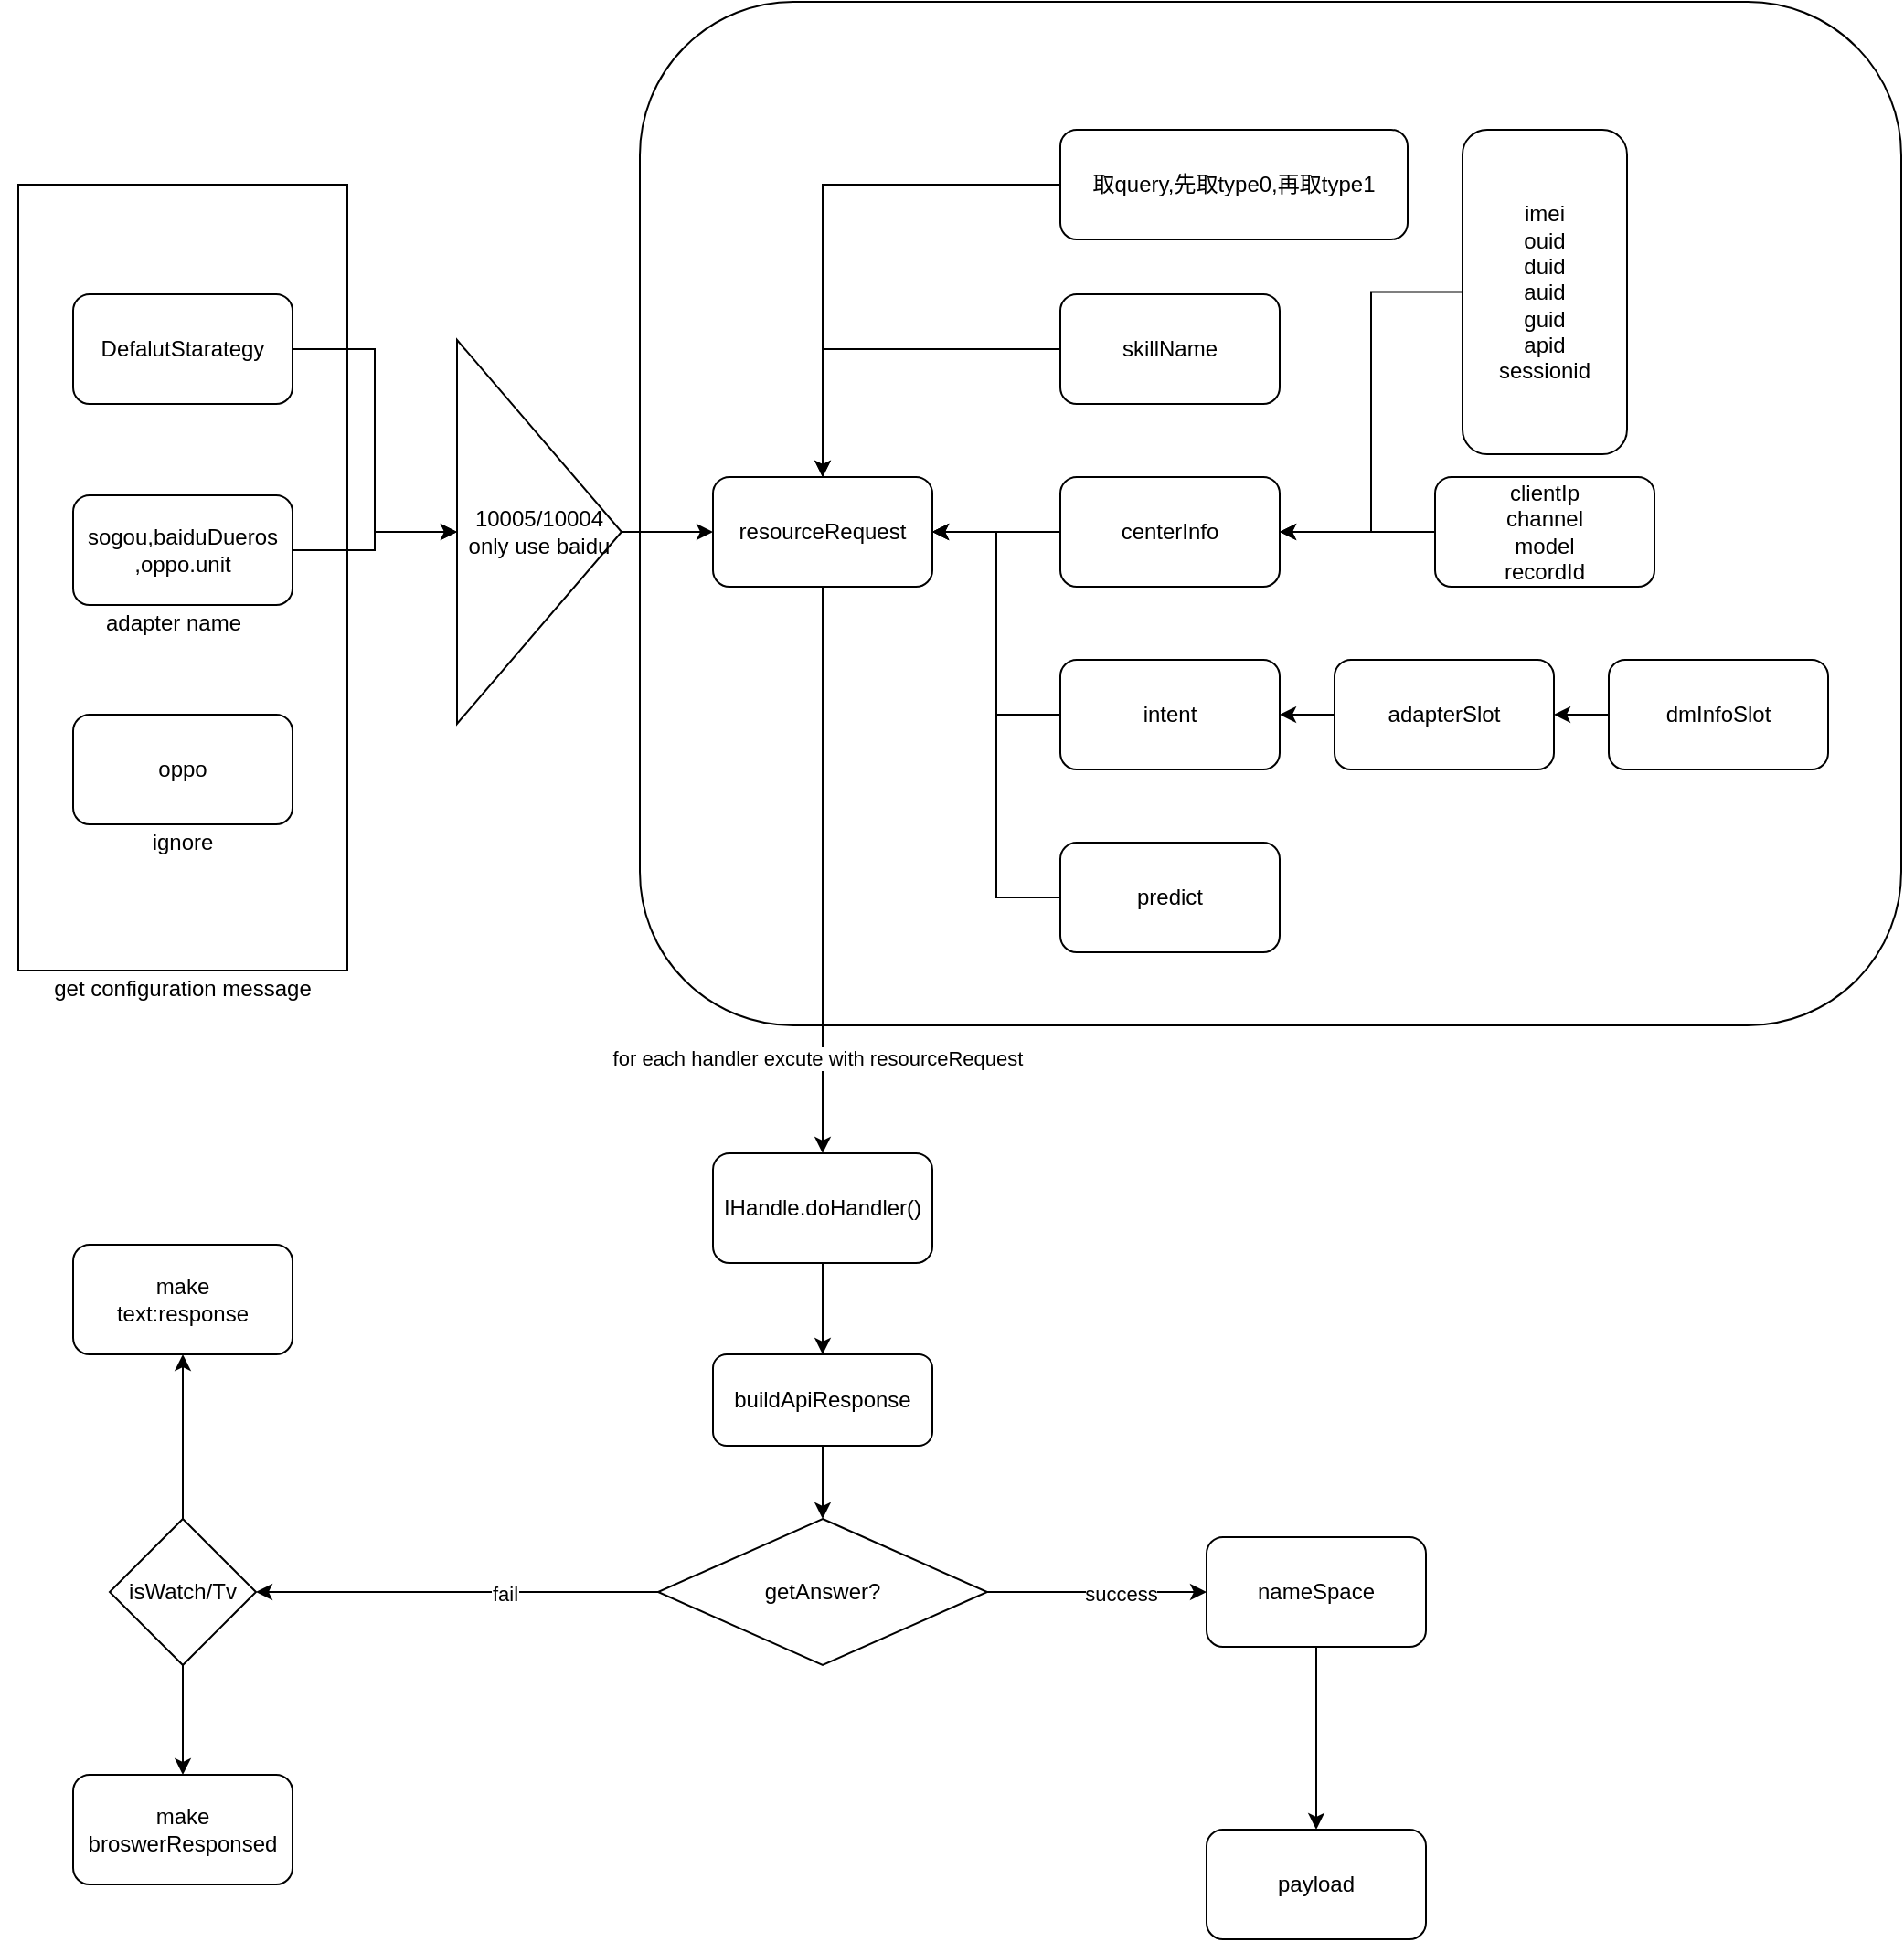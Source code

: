 <mxfile version="13.8.6" type="github">
  <diagram id="AguVP6VKp9LwW5Q4o2Dj" name="第 1 页">
    <mxGraphModel dx="1422" dy="794" grid="1" gridSize="10" guides="1" tooltips="1" connect="1" arrows="1" fold="1" page="1" pageScale="1" pageWidth="1169" pageHeight="1654" math="0" shadow="0">
      <root>
        <mxCell id="0" />
        <mxCell id="1" parent="0" />
        <mxCell id="RiOTLJ6h90dyON3OEsA4-8" value="" style="rounded=1;whiteSpace=wrap;html=1;" vertex="1" parent="1">
          <mxGeometry x="390" y="20" width="690" height="560" as="geometry" />
        </mxCell>
        <mxCell id="RiOTLJ6h90dyON3OEsA4-6" value="" style="rounded=0;whiteSpace=wrap;html=1;" vertex="1" parent="1">
          <mxGeometry x="50" y="120" width="180" height="430" as="geometry" />
        </mxCell>
        <mxCell id="RiOTLJ6h90dyON3OEsA4-31" style="edgeStyle=orthogonalEdgeStyle;rounded=0;orthogonalLoop=1;jettySize=auto;html=1;entryX=0;entryY=0.5;entryDx=0;entryDy=0;" edge="1" parent="1" source="RiOTLJ6h90dyON3OEsA4-1" target="RiOTLJ6h90dyON3OEsA4-35">
          <mxGeometry relative="1" as="geometry" />
        </mxCell>
        <mxCell id="RiOTLJ6h90dyON3OEsA4-1" value="DefalutStarategy" style="rounded=1;whiteSpace=wrap;html=1;" vertex="1" parent="1">
          <mxGeometry x="80" y="180" width="120" height="60" as="geometry" />
        </mxCell>
        <mxCell id="RiOTLJ6h90dyON3OEsA4-34" style="edgeStyle=orthogonalEdgeStyle;rounded=0;orthogonalLoop=1;jettySize=auto;html=1;entryX=0;entryY=0.5;entryDx=0;entryDy=0;" edge="1" parent="1" source="RiOTLJ6h90dyON3OEsA4-2" target="RiOTLJ6h90dyON3OEsA4-35">
          <mxGeometry relative="1" as="geometry" />
        </mxCell>
        <mxCell id="RiOTLJ6h90dyON3OEsA4-2" value="sogou,baiduDueros&lt;br&gt;,oppo.unit" style="rounded=1;whiteSpace=wrap;html=1;" vertex="1" parent="1">
          <mxGeometry x="80" y="290" width="120" height="60" as="geometry" />
        </mxCell>
        <mxCell id="RiOTLJ6h90dyON3OEsA4-3" value="oppo" style="rounded=1;whiteSpace=wrap;html=1;" vertex="1" parent="1">
          <mxGeometry x="80" y="410" width="120" height="60" as="geometry" />
        </mxCell>
        <mxCell id="RiOTLJ6h90dyON3OEsA4-4" value="ignore" style="text;html=1;strokeColor=none;fillColor=none;align=center;verticalAlign=middle;whiteSpace=wrap;rounded=0;" vertex="1" parent="1">
          <mxGeometry x="120" y="470" width="40" height="20" as="geometry" />
        </mxCell>
        <mxCell id="RiOTLJ6h90dyON3OEsA4-5" value="adapter name" style="text;html=1;strokeColor=none;fillColor=none;align=center;verticalAlign=middle;whiteSpace=wrap;rounded=0;" vertex="1" parent="1">
          <mxGeometry x="90" y="350" width="90" height="20" as="geometry" />
        </mxCell>
        <mxCell id="RiOTLJ6h90dyON3OEsA4-7" value="get configuration message" style="text;html=1;strokeColor=none;fillColor=none;align=center;verticalAlign=middle;whiteSpace=wrap;rounded=0;" vertex="1" parent="1">
          <mxGeometry x="40" y="550" width="200" height="20" as="geometry" />
        </mxCell>
        <mxCell id="RiOTLJ6h90dyON3OEsA4-13" style="edgeStyle=orthogonalEdgeStyle;rounded=0;orthogonalLoop=1;jettySize=auto;html=1;" edge="1" parent="1" source="RiOTLJ6h90dyON3OEsA4-10" target="RiOTLJ6h90dyON3OEsA4-11">
          <mxGeometry relative="1" as="geometry" />
        </mxCell>
        <mxCell id="RiOTLJ6h90dyON3OEsA4-10" value="取query,先取type0,再取type1" style="rounded=1;whiteSpace=wrap;html=1;" vertex="1" parent="1">
          <mxGeometry x="620" y="90" width="190" height="60" as="geometry" />
        </mxCell>
        <mxCell id="RiOTLJ6h90dyON3OEsA4-38" style="edgeStyle=orthogonalEdgeStyle;rounded=0;orthogonalLoop=1;jettySize=auto;html=1;entryX=0.5;entryY=0;entryDx=0;entryDy=0;" edge="1" parent="1" source="RiOTLJ6h90dyON3OEsA4-11" target="RiOTLJ6h90dyON3OEsA4-37">
          <mxGeometry relative="1" as="geometry" />
        </mxCell>
        <mxCell id="RiOTLJ6h90dyON3OEsA4-39" value="for each handler excute with resourceRequest" style="edgeLabel;html=1;align=center;verticalAlign=middle;resizable=0;points=[];" vertex="1" connectable="0" parent="RiOTLJ6h90dyON3OEsA4-38">
          <mxGeometry x="0.664" y="-3" relative="1" as="geometry">
            <mxPoint as="offset" />
          </mxGeometry>
        </mxCell>
        <mxCell id="RiOTLJ6h90dyON3OEsA4-11" value="resourceRequest" style="rounded=1;whiteSpace=wrap;html=1;" vertex="1" parent="1">
          <mxGeometry x="430" y="280" width="120" height="60" as="geometry" />
        </mxCell>
        <mxCell id="RiOTLJ6h90dyON3OEsA4-18" style="edgeStyle=orthogonalEdgeStyle;rounded=0;orthogonalLoop=1;jettySize=auto;html=1;entryX=1;entryY=0.5;entryDx=0;entryDy=0;" edge="1" parent="1" source="RiOTLJ6h90dyON3OEsA4-14" target="RiOTLJ6h90dyON3OEsA4-17">
          <mxGeometry relative="1" as="geometry" />
        </mxCell>
        <mxCell id="RiOTLJ6h90dyON3OEsA4-14" value="imei&lt;br&gt;ouid&lt;br&gt;duid&lt;br&gt;auid&lt;br&gt;guid&lt;br&gt;apid&lt;br&gt;sessionid" style="rounded=1;whiteSpace=wrap;html=1;" vertex="1" parent="1">
          <mxGeometry x="840" y="90" width="90" height="177.5" as="geometry" />
        </mxCell>
        <mxCell id="RiOTLJ6h90dyON3OEsA4-19" style="edgeStyle=orthogonalEdgeStyle;rounded=0;orthogonalLoop=1;jettySize=auto;html=1;entryX=1;entryY=0.5;entryDx=0;entryDy=0;" edge="1" parent="1" source="RiOTLJ6h90dyON3OEsA4-17" target="RiOTLJ6h90dyON3OEsA4-11">
          <mxGeometry relative="1" as="geometry" />
        </mxCell>
        <mxCell id="RiOTLJ6h90dyON3OEsA4-17" value="centerInfo" style="rounded=1;whiteSpace=wrap;html=1;" vertex="1" parent="1">
          <mxGeometry x="620" y="280" width="120" height="60" as="geometry" />
        </mxCell>
        <mxCell id="RiOTLJ6h90dyON3OEsA4-21" style="edgeStyle=orthogonalEdgeStyle;rounded=0;orthogonalLoop=1;jettySize=auto;html=1;entryX=1;entryY=0.5;entryDx=0;entryDy=0;" edge="1" parent="1" source="RiOTLJ6h90dyON3OEsA4-20" target="RiOTLJ6h90dyON3OEsA4-17">
          <mxGeometry relative="1" as="geometry" />
        </mxCell>
        <mxCell id="RiOTLJ6h90dyON3OEsA4-20" value="clientIp&lt;br&gt;channel&lt;br&gt;model&lt;br&gt;recordId" style="rounded=1;whiteSpace=wrap;html=1;" vertex="1" parent="1">
          <mxGeometry x="825" y="280" width="120" height="60" as="geometry" />
        </mxCell>
        <mxCell id="RiOTLJ6h90dyON3OEsA4-23" style="edgeStyle=orthogonalEdgeStyle;rounded=0;orthogonalLoop=1;jettySize=auto;html=1;entryX=0.5;entryY=0;entryDx=0;entryDy=0;" edge="1" parent="1" source="RiOTLJ6h90dyON3OEsA4-22" target="RiOTLJ6h90dyON3OEsA4-11">
          <mxGeometry relative="1" as="geometry" />
        </mxCell>
        <mxCell id="RiOTLJ6h90dyON3OEsA4-22" value="skillName" style="rounded=1;whiteSpace=wrap;html=1;" vertex="1" parent="1">
          <mxGeometry x="620" y="180" width="120" height="60" as="geometry" />
        </mxCell>
        <mxCell id="RiOTLJ6h90dyON3OEsA4-30" style="edgeStyle=orthogonalEdgeStyle;rounded=0;orthogonalLoop=1;jettySize=auto;html=1;entryX=1;entryY=0.5;entryDx=0;entryDy=0;" edge="1" parent="1" source="RiOTLJ6h90dyON3OEsA4-25" target="RiOTLJ6h90dyON3OEsA4-11">
          <mxGeometry relative="1" as="geometry" />
        </mxCell>
        <mxCell id="RiOTLJ6h90dyON3OEsA4-25" value="intent" style="rounded=1;whiteSpace=wrap;html=1;" vertex="1" parent="1">
          <mxGeometry x="620" y="380" width="120" height="60" as="geometry" />
        </mxCell>
        <mxCell id="RiOTLJ6h90dyON3OEsA4-29" style="edgeStyle=orthogonalEdgeStyle;rounded=0;orthogonalLoop=1;jettySize=auto;html=1;" edge="1" parent="1" source="RiOTLJ6h90dyON3OEsA4-26" target="RiOTLJ6h90dyON3OEsA4-25">
          <mxGeometry relative="1" as="geometry" />
        </mxCell>
        <mxCell id="RiOTLJ6h90dyON3OEsA4-26" value="adapterSlot" style="rounded=1;whiteSpace=wrap;html=1;" vertex="1" parent="1">
          <mxGeometry x="770" y="380" width="120" height="60" as="geometry" />
        </mxCell>
        <mxCell id="RiOTLJ6h90dyON3OEsA4-28" style="edgeStyle=orthogonalEdgeStyle;rounded=0;orthogonalLoop=1;jettySize=auto;html=1;" edge="1" parent="1" source="RiOTLJ6h90dyON3OEsA4-27" target="RiOTLJ6h90dyON3OEsA4-26">
          <mxGeometry relative="1" as="geometry" />
        </mxCell>
        <mxCell id="RiOTLJ6h90dyON3OEsA4-27" value="dmInfoSlot" style="rounded=1;whiteSpace=wrap;html=1;" vertex="1" parent="1">
          <mxGeometry x="920" y="380" width="120" height="60" as="geometry" />
        </mxCell>
        <mxCell id="RiOTLJ6h90dyON3OEsA4-33" style="edgeStyle=orthogonalEdgeStyle;rounded=0;orthogonalLoop=1;jettySize=auto;html=1;entryX=1;entryY=0.5;entryDx=0;entryDy=0;" edge="1" parent="1" source="RiOTLJ6h90dyON3OEsA4-32" target="RiOTLJ6h90dyON3OEsA4-11">
          <mxGeometry relative="1" as="geometry" />
        </mxCell>
        <mxCell id="RiOTLJ6h90dyON3OEsA4-32" value="predict" style="rounded=1;whiteSpace=wrap;html=1;" vertex="1" parent="1">
          <mxGeometry x="620" y="480" width="120" height="60" as="geometry" />
        </mxCell>
        <mxCell id="RiOTLJ6h90dyON3OEsA4-36" style="edgeStyle=orthogonalEdgeStyle;rounded=0;orthogonalLoop=1;jettySize=auto;html=1;entryX=0;entryY=0.5;entryDx=0;entryDy=0;" edge="1" parent="1" source="RiOTLJ6h90dyON3OEsA4-35" target="RiOTLJ6h90dyON3OEsA4-11">
          <mxGeometry relative="1" as="geometry" />
        </mxCell>
        <mxCell id="RiOTLJ6h90dyON3OEsA4-35" value="10005/10004 only use baidu" style="triangle;whiteSpace=wrap;html=1;" vertex="1" parent="1">
          <mxGeometry x="290" y="205" width="90" height="210" as="geometry" />
        </mxCell>
        <mxCell id="RiOTLJ6h90dyON3OEsA4-41" style="edgeStyle=orthogonalEdgeStyle;rounded=0;orthogonalLoop=1;jettySize=auto;html=1;entryX=0.5;entryY=0;entryDx=0;entryDy=0;" edge="1" parent="1" source="RiOTLJ6h90dyON3OEsA4-37" target="RiOTLJ6h90dyON3OEsA4-40">
          <mxGeometry relative="1" as="geometry" />
        </mxCell>
        <mxCell id="RiOTLJ6h90dyON3OEsA4-37" value="IHandle.doHandler()" style="rounded=1;whiteSpace=wrap;html=1;" vertex="1" parent="1">
          <mxGeometry x="430" y="650" width="120" height="60" as="geometry" />
        </mxCell>
        <mxCell id="RiOTLJ6h90dyON3OEsA4-43" style="edgeStyle=orthogonalEdgeStyle;rounded=0;orthogonalLoop=1;jettySize=auto;html=1;entryX=0.5;entryY=0;entryDx=0;entryDy=0;" edge="1" parent="1" source="RiOTLJ6h90dyON3OEsA4-40" target="RiOTLJ6h90dyON3OEsA4-42">
          <mxGeometry relative="1" as="geometry" />
        </mxCell>
        <mxCell id="RiOTLJ6h90dyON3OEsA4-40" value="buildApiResponse" style="rounded=1;whiteSpace=wrap;html=1;" vertex="1" parent="1">
          <mxGeometry x="430" y="760" width="120" height="50" as="geometry" />
        </mxCell>
        <mxCell id="RiOTLJ6h90dyON3OEsA4-44" style="edgeStyle=orthogonalEdgeStyle;rounded=0;orthogonalLoop=1;jettySize=auto;html=1;entryX=1;entryY=0.5;entryDx=0;entryDy=0;" edge="1" parent="1" source="RiOTLJ6h90dyON3OEsA4-42" target="RiOTLJ6h90dyON3OEsA4-46">
          <mxGeometry relative="1" as="geometry">
            <mxPoint x="290" y="890" as="targetPoint" />
          </mxGeometry>
        </mxCell>
        <mxCell id="RiOTLJ6h90dyON3OEsA4-45" value="fail&lt;br&gt;" style="edgeLabel;html=1;align=center;verticalAlign=middle;resizable=0;points=[];" vertex="1" connectable="0" parent="RiOTLJ6h90dyON3OEsA4-44">
          <mxGeometry x="-0.236" y="1" relative="1" as="geometry">
            <mxPoint as="offset" />
          </mxGeometry>
        </mxCell>
        <mxCell id="RiOTLJ6h90dyON3OEsA4-53" style="edgeStyle=orthogonalEdgeStyle;rounded=0;orthogonalLoop=1;jettySize=auto;html=1;" edge="1" parent="1" source="RiOTLJ6h90dyON3OEsA4-42" target="RiOTLJ6h90dyON3OEsA4-51">
          <mxGeometry relative="1" as="geometry" />
        </mxCell>
        <mxCell id="RiOTLJ6h90dyON3OEsA4-54" value="success" style="edgeLabel;html=1;align=center;verticalAlign=middle;resizable=0;points=[];" vertex="1" connectable="0" parent="RiOTLJ6h90dyON3OEsA4-53">
          <mxGeometry x="0.217" y="-1" relative="1" as="geometry">
            <mxPoint as="offset" />
          </mxGeometry>
        </mxCell>
        <mxCell id="RiOTLJ6h90dyON3OEsA4-42" value="getAnswer?" style="rhombus;whiteSpace=wrap;html=1;" vertex="1" parent="1">
          <mxGeometry x="400" y="850" width="180" height="80" as="geometry" />
        </mxCell>
        <mxCell id="RiOTLJ6h90dyON3OEsA4-48" style="edgeStyle=orthogonalEdgeStyle;rounded=0;orthogonalLoop=1;jettySize=auto;html=1;" edge="1" parent="1" source="RiOTLJ6h90dyON3OEsA4-46" target="RiOTLJ6h90dyON3OEsA4-47">
          <mxGeometry relative="1" as="geometry" />
        </mxCell>
        <mxCell id="RiOTLJ6h90dyON3OEsA4-50" style="edgeStyle=orthogonalEdgeStyle;rounded=0;orthogonalLoop=1;jettySize=auto;html=1;" edge="1" parent="1" source="RiOTLJ6h90dyON3OEsA4-46" target="RiOTLJ6h90dyON3OEsA4-49">
          <mxGeometry relative="1" as="geometry" />
        </mxCell>
        <mxCell id="RiOTLJ6h90dyON3OEsA4-46" value="isWatch/Tv" style="rhombus;whiteSpace=wrap;html=1;" vertex="1" parent="1">
          <mxGeometry x="100" y="850" width="80" height="80" as="geometry" />
        </mxCell>
        <mxCell id="RiOTLJ6h90dyON3OEsA4-47" value="make&lt;br&gt;text:response" style="rounded=1;whiteSpace=wrap;html=1;" vertex="1" parent="1">
          <mxGeometry x="80" y="700" width="120" height="60" as="geometry" />
        </mxCell>
        <mxCell id="RiOTLJ6h90dyON3OEsA4-49" value="make broswerResponsed" style="rounded=1;whiteSpace=wrap;html=1;" vertex="1" parent="1">
          <mxGeometry x="80" y="990" width="120" height="60" as="geometry" />
        </mxCell>
        <mxCell id="RiOTLJ6h90dyON3OEsA4-55" style="edgeStyle=orthogonalEdgeStyle;rounded=0;orthogonalLoop=1;jettySize=auto;html=1;" edge="1" parent="1" source="RiOTLJ6h90dyON3OEsA4-51" target="RiOTLJ6h90dyON3OEsA4-52">
          <mxGeometry relative="1" as="geometry" />
        </mxCell>
        <mxCell id="RiOTLJ6h90dyON3OEsA4-51" value="nameSpace" style="rounded=1;whiteSpace=wrap;html=1;" vertex="1" parent="1">
          <mxGeometry x="700" y="860" width="120" height="60" as="geometry" />
        </mxCell>
        <mxCell id="RiOTLJ6h90dyON3OEsA4-52" value="payload" style="rounded=1;whiteSpace=wrap;html=1;" vertex="1" parent="1">
          <mxGeometry x="700" y="1020" width="120" height="60" as="geometry" />
        </mxCell>
      </root>
    </mxGraphModel>
  </diagram>
</mxfile>
